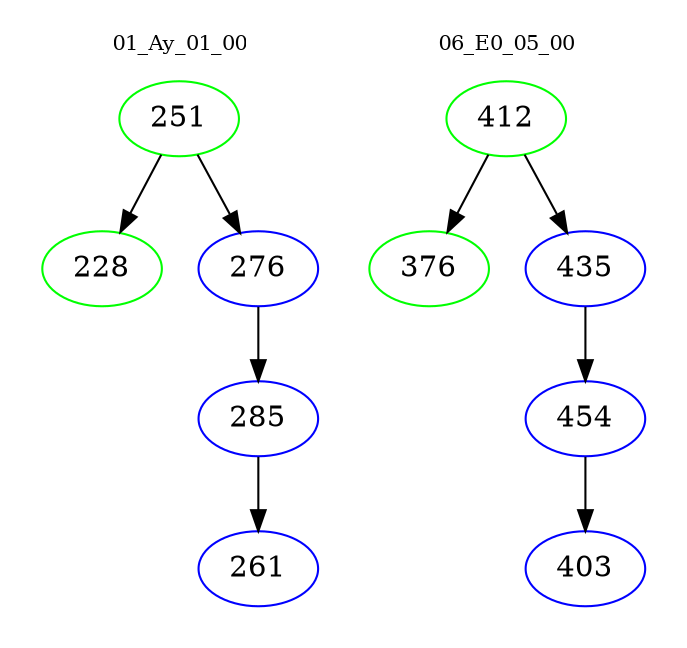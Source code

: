 digraph{
subgraph cluster_0 {
color = white
label = "01_Ay_01_00";
fontsize=10;
T0_251 [label="251", color="green"]
T0_251 -> T0_228 [color="black"]
T0_228 [label="228", color="green"]
T0_251 -> T0_276 [color="black"]
T0_276 [label="276", color="blue"]
T0_276 -> T0_285 [color="black"]
T0_285 [label="285", color="blue"]
T0_285 -> T0_261 [color="black"]
T0_261 [label="261", color="blue"]
}
subgraph cluster_1 {
color = white
label = "06_E0_05_00";
fontsize=10;
T1_412 [label="412", color="green"]
T1_412 -> T1_376 [color="black"]
T1_376 [label="376", color="green"]
T1_412 -> T1_435 [color="black"]
T1_435 [label="435", color="blue"]
T1_435 -> T1_454 [color="black"]
T1_454 [label="454", color="blue"]
T1_454 -> T1_403 [color="black"]
T1_403 [label="403", color="blue"]
}
}
